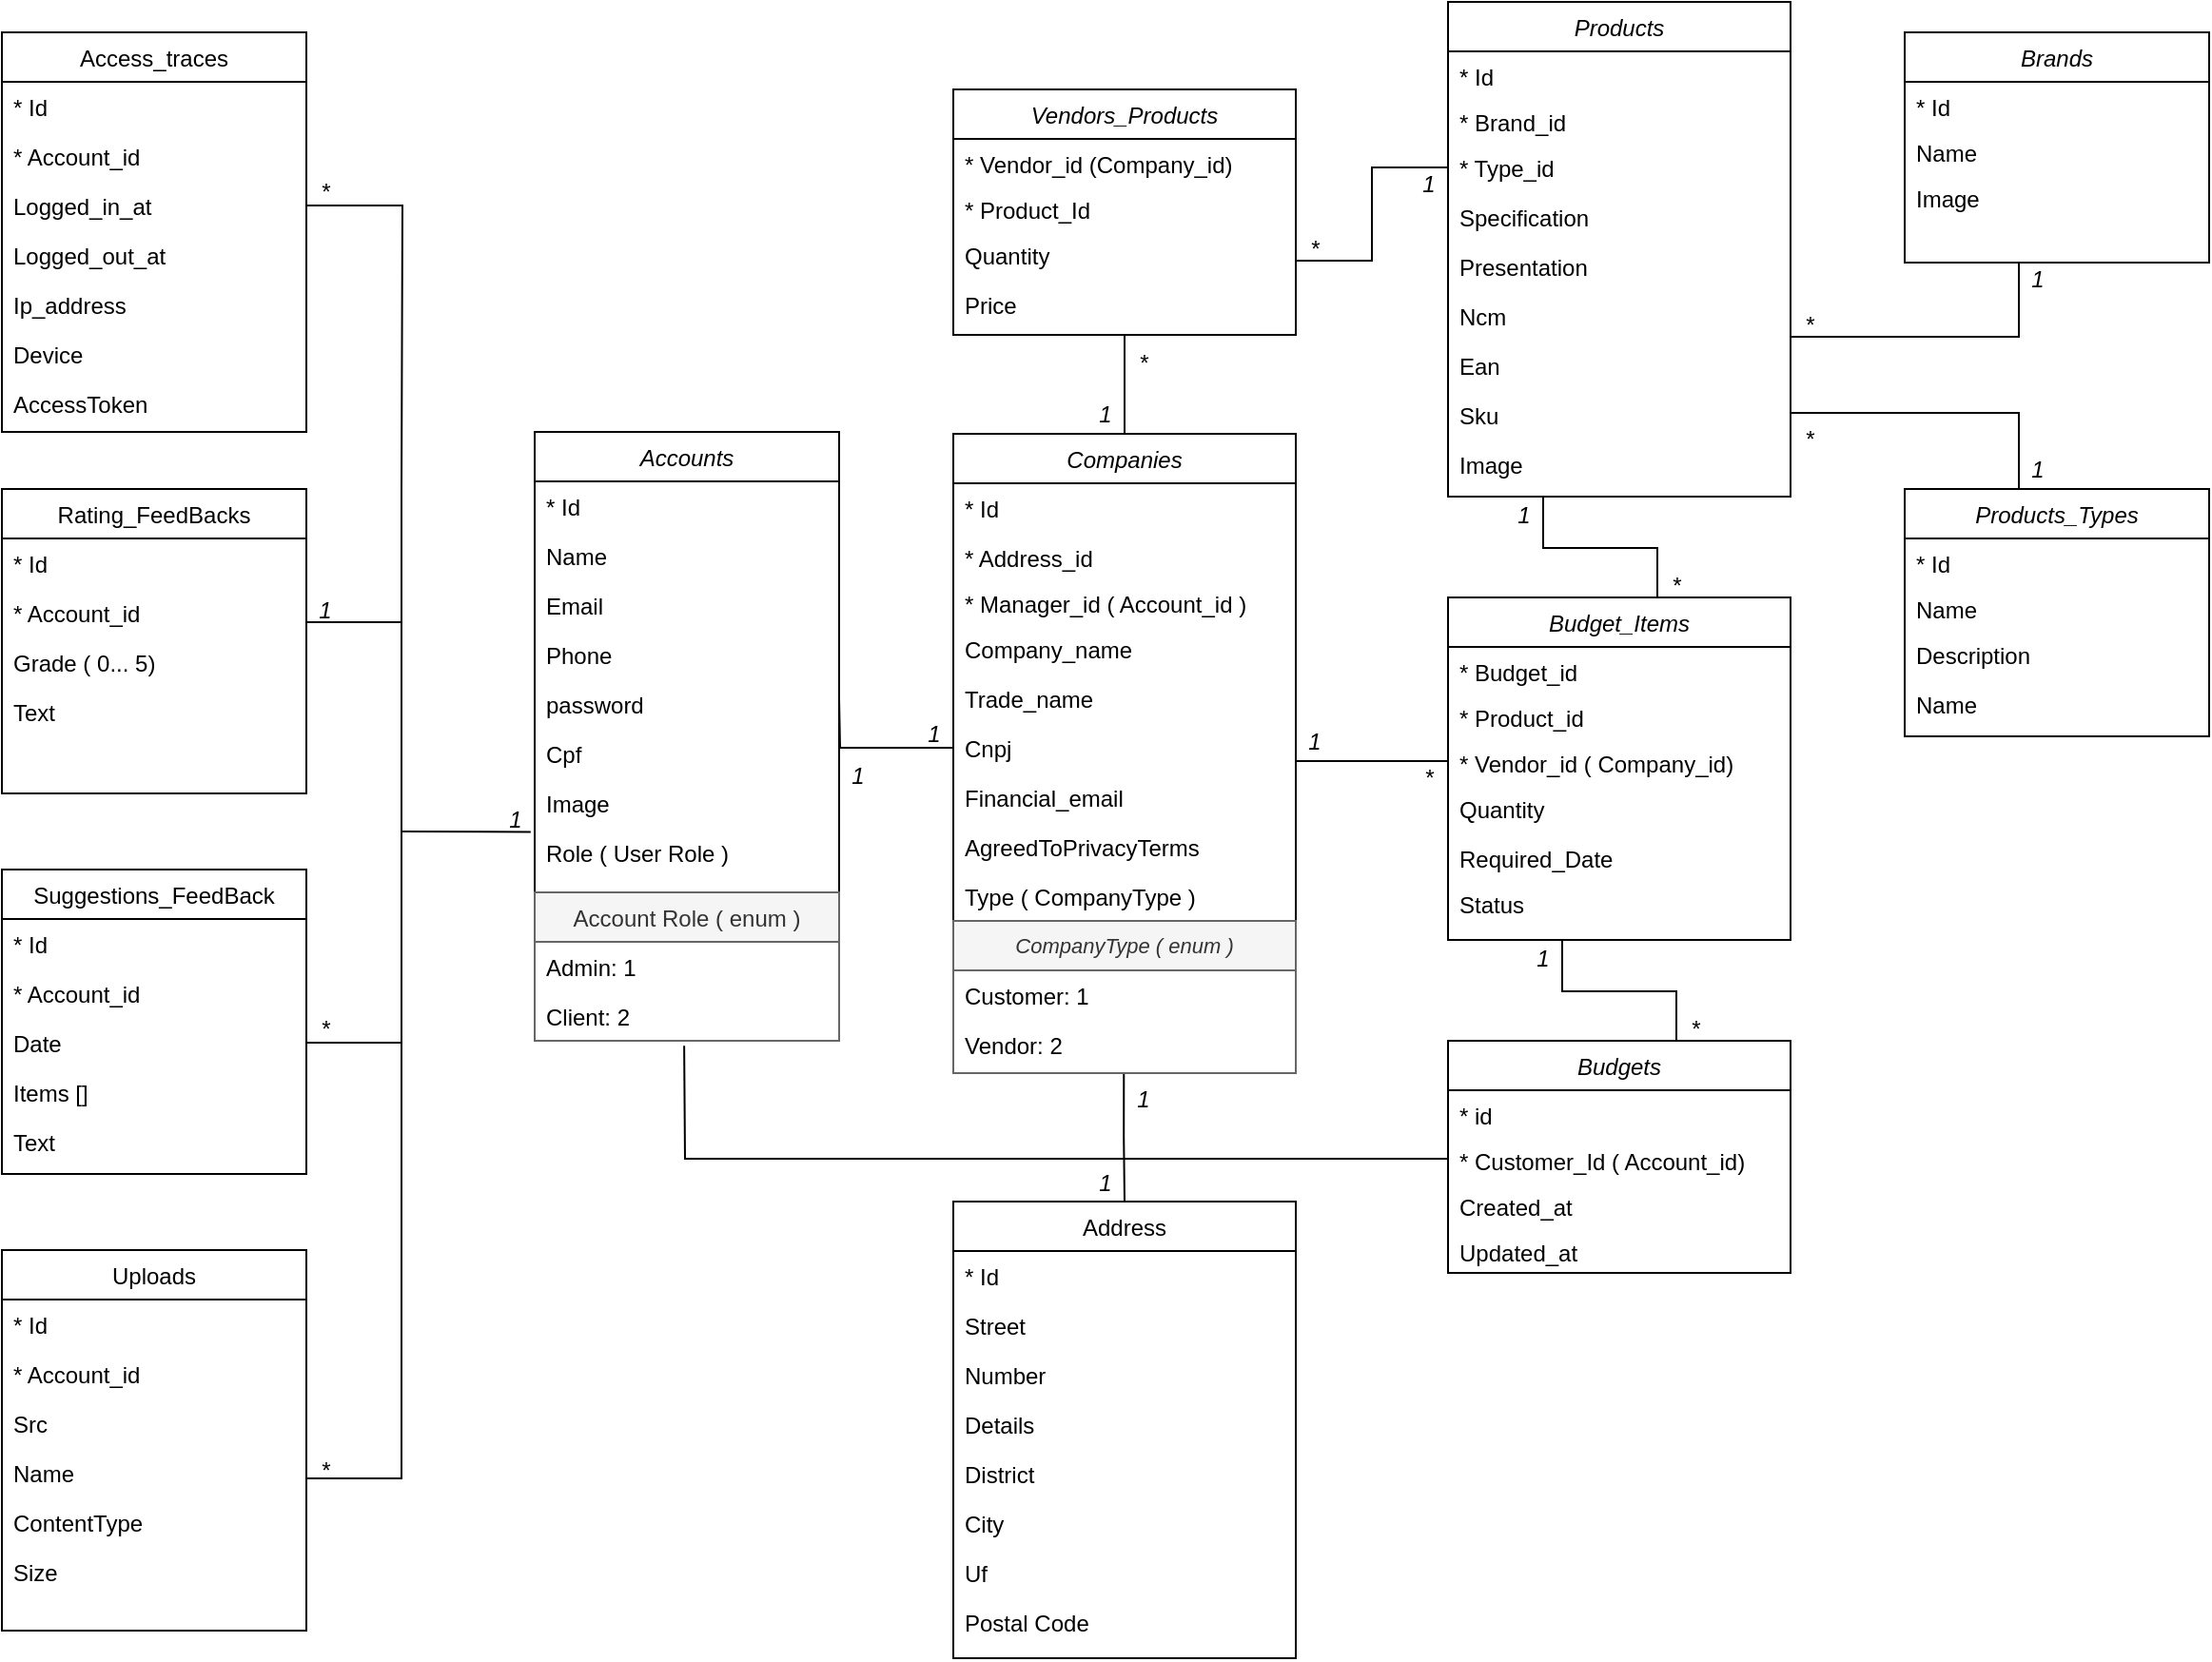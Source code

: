 <mxfile version="15.7.0" type="device"><diagram id="C5RBs43oDa-KdzZeNtuy" name="Page-1"><mxGraphModel dx="1620" dy="1336" grid="1" gridSize="10" guides="1" tooltips="1" connect="1" arrows="1" fold="1" page="1" pageScale="1" pageWidth="1654" pageHeight="1169" math="0" shadow="0"><root><mxCell id="WIyWlLk6GJQsqaUBKTNV-0"/><mxCell id="WIyWlLk6GJQsqaUBKTNV-1" parent="WIyWlLk6GJQsqaUBKTNV-0"/><mxCell id="zkfFHV4jXpPFQw0GAbJ--0" value="Accounts" style="swimlane;fontStyle=2;align=center;verticalAlign=top;childLayout=stackLayout;horizontal=1;startSize=26;horizontalStack=0;resizeParent=1;resizeLast=0;collapsible=1;marginBottom=0;rounded=0;shadow=0;strokeWidth=1;" parent="WIyWlLk6GJQsqaUBKTNV-1" vertex="1"><mxGeometry x="540" y="386.03" width="160" height="242" as="geometry"><mxRectangle x="230" y="140" width="160" height="26" as="alternateBounds"/></mxGeometry></mxCell><mxCell id="muC6ZtVznpCC45ivZ9Y--15" value="* Id" style="text;align=left;verticalAlign=top;spacingLeft=4;spacingRight=4;overflow=hidden;rotatable=0;points=[[0,0.5],[1,0.5]];portConstraint=eastwest;" vertex="1" parent="zkfFHV4jXpPFQw0GAbJ--0"><mxGeometry y="26" width="160" height="26" as="geometry"/></mxCell><mxCell id="zkfFHV4jXpPFQw0GAbJ--1" value="Name" style="text;align=left;verticalAlign=top;spacingLeft=4;spacingRight=4;overflow=hidden;rotatable=0;points=[[0,0.5],[1,0.5]];portConstraint=eastwest;" parent="zkfFHV4jXpPFQw0GAbJ--0" vertex="1"><mxGeometry y="52" width="160" height="26" as="geometry"/></mxCell><mxCell id="zkfFHV4jXpPFQw0GAbJ--3" value="Email" style="text;align=left;verticalAlign=top;spacingLeft=4;spacingRight=4;overflow=hidden;rotatable=0;points=[[0,0.5],[1,0.5]];portConstraint=eastwest;rounded=0;shadow=0;html=0;" parent="zkfFHV4jXpPFQw0GAbJ--0" vertex="1"><mxGeometry y="78" width="160" height="26" as="geometry"/></mxCell><mxCell id="Nqh7n29bjhKWV9J2hVFM-2" value="Phone&#10;" style="text;align=left;verticalAlign=top;spacingLeft=4;spacingRight=4;overflow=hidden;rotatable=0;points=[[0,0.5],[1,0.5]];portConstraint=eastwest;rounded=0;shadow=0;html=0;" parent="zkfFHV4jXpPFQw0GAbJ--0" vertex="1"><mxGeometry y="104" width="160" height="26" as="geometry"/></mxCell><mxCell id="zkfFHV4jXpPFQw0GAbJ--2" value="password&#10;" style="text;align=left;verticalAlign=top;spacingLeft=4;spacingRight=4;overflow=hidden;rotatable=0;points=[[0,0.5],[1,0.5]];portConstraint=eastwest;rounded=0;shadow=0;html=0;" parent="zkfFHV4jXpPFQw0GAbJ--0" vertex="1"><mxGeometry y="130" width="160" height="26" as="geometry"/></mxCell><mxCell id="pxjgXPqYKdFYXi4ijFC1-2" value="Cpf&#10;" style="text;align=left;verticalAlign=top;spacingLeft=4;spacingRight=4;overflow=hidden;rotatable=0;points=[[0,0.5],[1,0.5]];portConstraint=eastwest;rounded=0;shadow=0;html=0;" parent="zkfFHV4jXpPFQw0GAbJ--0" vertex="1"><mxGeometry y="156" width="160" height="26" as="geometry"/></mxCell><mxCell id="Nqh7n29bjhKWV9J2hVFM-24" value="Image" style="text;align=left;verticalAlign=top;spacingLeft=4;spacingRight=4;overflow=hidden;rotatable=0;points=[[0,0.5],[1,0.5]];portConstraint=eastwest;rounded=0;shadow=0;html=0;" parent="zkfFHV4jXpPFQw0GAbJ--0" vertex="1"><mxGeometry y="182" width="160" height="26" as="geometry"/></mxCell><mxCell id="Nqh7n29bjhKWV9J2hVFM-12" value="Role ( User Role )" style="text;align=left;verticalAlign=top;spacingLeft=4;spacingRight=4;overflow=hidden;rotatable=0;points=[[0,0.5],[1,0.5]];portConstraint=eastwest;rounded=0;shadow=0;html=0;" parent="zkfFHV4jXpPFQw0GAbJ--0" vertex="1"><mxGeometry y="208" width="160" height="26" as="geometry"/></mxCell><mxCell id="zkfFHV4jXpPFQw0GAbJ--17" value="Address" style="swimlane;fontStyle=0;align=center;verticalAlign=top;childLayout=stackLayout;horizontal=1;startSize=26;horizontalStack=0;resizeParent=1;resizeLast=0;collapsible=1;marginBottom=0;rounded=0;shadow=0;strokeWidth=1;" parent="WIyWlLk6GJQsqaUBKTNV-1" vertex="1"><mxGeometry x="760" y="790.53" width="180" height="240" as="geometry"><mxRectangle x="550" y="140" width="160" height="26" as="alternateBounds"/></mxGeometry></mxCell><mxCell id="muC6ZtVznpCC45ivZ9Y--17" value="* Id" style="text;align=left;verticalAlign=top;spacingLeft=4;spacingRight=4;overflow=hidden;rotatable=0;points=[[0,0.5],[1,0.5]];portConstraint=eastwest;rounded=0;shadow=0;html=0;" vertex="1" parent="zkfFHV4jXpPFQw0GAbJ--17"><mxGeometry y="26" width="180" height="26" as="geometry"/></mxCell><mxCell id="zkfFHV4jXpPFQw0GAbJ--18" value="Street" style="text;align=left;verticalAlign=top;spacingLeft=4;spacingRight=4;overflow=hidden;rotatable=0;points=[[0,0.5],[1,0.5]];portConstraint=eastwest;" parent="zkfFHV4jXpPFQw0GAbJ--17" vertex="1"><mxGeometry y="52" width="180" height="26" as="geometry"/></mxCell><mxCell id="Nqh7n29bjhKWV9J2hVFM-36" value="Number" style="text;align=left;verticalAlign=top;spacingLeft=4;spacingRight=4;overflow=hidden;rotatable=0;points=[[0,0.5],[1,0.5]];portConstraint=eastwest;" parent="zkfFHV4jXpPFQw0GAbJ--17" vertex="1"><mxGeometry y="78" width="180" height="26" as="geometry"/></mxCell><mxCell id="Nqh7n29bjhKWV9J2hVFM-37" value="Details" style="text;align=left;verticalAlign=top;spacingLeft=4;spacingRight=4;overflow=hidden;rotatable=0;points=[[0,0.5],[1,0.5]];portConstraint=eastwest;" parent="zkfFHV4jXpPFQw0GAbJ--17" vertex="1"><mxGeometry y="104" width="180" height="26" as="geometry"/></mxCell><mxCell id="Nqh7n29bjhKWV9J2hVFM-38" value="District" style="text;align=left;verticalAlign=top;spacingLeft=4;spacingRight=4;overflow=hidden;rotatable=0;points=[[0,0.5],[1,0.5]];portConstraint=eastwest;rounded=0;shadow=0;html=0;" parent="zkfFHV4jXpPFQw0GAbJ--17" vertex="1"><mxGeometry y="130" width="180" height="26" as="geometry"/></mxCell><mxCell id="zkfFHV4jXpPFQw0GAbJ--19" value="City" style="text;align=left;verticalAlign=top;spacingLeft=4;spacingRight=4;overflow=hidden;rotatable=0;points=[[0,0.5],[1,0.5]];portConstraint=eastwest;rounded=0;shadow=0;html=0;" parent="zkfFHV4jXpPFQw0GAbJ--17" vertex="1"><mxGeometry y="156" width="180" height="26" as="geometry"/></mxCell><mxCell id="zkfFHV4jXpPFQw0GAbJ--20" value="Uf" style="text;align=left;verticalAlign=top;spacingLeft=4;spacingRight=4;overflow=hidden;rotatable=0;points=[[0,0.5],[1,0.5]];portConstraint=eastwest;rounded=0;shadow=0;html=0;" parent="zkfFHV4jXpPFQw0GAbJ--17" vertex="1"><mxGeometry y="182" width="180" height="26" as="geometry"/></mxCell><mxCell id="zkfFHV4jXpPFQw0GAbJ--21" value="Postal Code" style="text;align=left;verticalAlign=top;spacingLeft=4;spacingRight=4;overflow=hidden;rotatable=0;points=[[0,0.5],[1,0.5]];portConstraint=eastwest;rounded=0;shadow=0;html=0;" parent="zkfFHV4jXpPFQw0GAbJ--17" vertex="1"><mxGeometry y="208" width="180" height="26" as="geometry"/></mxCell><mxCell id="Nqh7n29bjhKWV9J2hVFM-89" value="" style="edgeStyle=orthogonalEdgeStyle;rounded=0;orthogonalLoop=1;jettySize=auto;html=1;endArrow=none;endFill=0;exitX=0.498;exitY=1.015;exitDx=0;exitDy=0;exitPerimeter=0;" parent="WIyWlLk6GJQsqaUBKTNV-1" source="muC6ZtVznpCC45ivZ9Y--105" target="zkfFHV4jXpPFQw0GAbJ--17" edge="1"><mxGeometry relative="1" as="geometry"><mxPoint x="850" y="720.53" as="sourcePoint"/></mxGeometry></mxCell><mxCell id="Nqh7n29bjhKWV9J2hVFM-4" value="Companies" style="swimlane;fontStyle=2;align=center;verticalAlign=top;childLayout=stackLayout;horizontal=1;startSize=26;horizontalStack=0;resizeParent=1;resizeLast=0;collapsible=1;marginBottom=0;rounded=0;shadow=0;strokeWidth=1;" parent="WIyWlLk6GJQsqaUBKTNV-1" vertex="1"><mxGeometry x="760" y="387.03" width="180" height="259" as="geometry"><mxRectangle x="230" y="140" width="160" height="26" as="alternateBounds"/></mxGeometry></mxCell><mxCell id="muC6ZtVznpCC45ivZ9Y--102" value="* Id" style="text;align=left;verticalAlign=top;spacingLeft=4;spacingRight=4;overflow=hidden;rotatable=0;points=[[0,0.5],[1,0.5]];portConstraint=eastwest;rounded=0;shadow=0;html=0;" vertex="1" parent="Nqh7n29bjhKWV9J2hVFM-4"><mxGeometry y="26" width="180" height="26" as="geometry"/></mxCell><mxCell id="muC6ZtVznpCC45ivZ9Y--16" value="* Address_id" style="text;align=left;verticalAlign=top;spacingLeft=4;spacingRight=4;overflow=hidden;rotatable=0;points=[[0,0.5],[1,0.5]];portConstraint=eastwest;rounded=0;shadow=0;html=0;" vertex="1" parent="Nqh7n29bjhKWV9J2hVFM-4"><mxGeometry y="52" width="180" height="24" as="geometry"/></mxCell><mxCell id="Nqh7n29bjhKWV9J2hVFM-27" value="* Manager_id ( Account_id )" style="text;align=left;verticalAlign=top;spacingLeft=4;spacingRight=4;overflow=hidden;rotatable=0;points=[[0,0.5],[1,0.5]];portConstraint=eastwest;rounded=0;shadow=0;html=0;" parent="Nqh7n29bjhKWV9J2hVFM-4" vertex="1"><mxGeometry y="76" width="180" height="24" as="geometry"/></mxCell><mxCell id="Nqh7n29bjhKWV9J2hVFM-5" value="Company_name" style="text;align=left;verticalAlign=top;spacingLeft=4;spacingRight=4;overflow=hidden;rotatable=0;points=[[0,0.5],[1,0.5]];portConstraint=eastwest;" parent="Nqh7n29bjhKWV9J2hVFM-4" vertex="1"><mxGeometry y="100" width="180" height="26" as="geometry"/></mxCell><mxCell id="Nqh7n29bjhKWV9J2hVFM-6" value="Trade_name" style="text;align=left;verticalAlign=top;spacingLeft=4;spacingRight=4;overflow=hidden;rotatable=0;points=[[0,0.5],[1,0.5]];portConstraint=eastwest;rounded=0;shadow=0;html=0;" parent="Nqh7n29bjhKWV9J2hVFM-4" vertex="1"><mxGeometry y="126" width="180" height="26" as="geometry"/></mxCell><mxCell id="Nqh7n29bjhKWV9J2hVFM-9" value="Cnpj&#10;" style="text;align=left;verticalAlign=top;spacingLeft=4;spacingRight=4;overflow=hidden;rotatable=0;points=[[0,0.5],[1,0.5]];portConstraint=eastwest;rounded=0;shadow=0;html=0;" parent="Nqh7n29bjhKWV9J2hVFM-4" vertex="1"><mxGeometry y="152" width="180" height="26" as="geometry"/></mxCell><mxCell id="Nqh7n29bjhKWV9J2hVFM-28" value="Financial_email" style="text;align=left;verticalAlign=top;spacingLeft=4;spacingRight=4;overflow=hidden;rotatable=0;points=[[0,0.5],[1,0.5]];portConstraint=eastwest;rounded=0;shadow=0;html=0;" parent="Nqh7n29bjhKWV9J2hVFM-4" vertex="1"><mxGeometry y="178" width="180" height="26" as="geometry"/></mxCell><mxCell id="pxjgXPqYKdFYXi4ijFC1-1" value="AgreedToPrivacyTerms" style="text;align=left;verticalAlign=top;spacingLeft=4;spacingRight=4;overflow=hidden;rotatable=0;points=[[0,0.5],[1,0.5]];portConstraint=eastwest;rounded=0;shadow=0;html=0;" parent="Nqh7n29bjhKWV9J2hVFM-4" vertex="1"><mxGeometry y="204" width="180" height="26" as="geometry"/></mxCell><mxCell id="muC6ZtVznpCC45ivZ9Y--94" value="Type ( CompanyType )" style="text;align=left;verticalAlign=top;spacingLeft=4;spacingRight=4;overflow=hidden;rotatable=0;points=[[0,0.5],[1,0.5]];portConstraint=eastwest;rounded=0;shadow=0;html=0;" vertex="1" parent="Nqh7n29bjhKWV9J2hVFM-4"><mxGeometry y="230" width="180" height="26" as="geometry"/></mxCell><mxCell id="Nqh7n29bjhKWV9J2hVFM-13" value="Account Role ( enum )" style="swimlane;fontStyle=0;align=center;verticalAlign=top;childLayout=stackLayout;horizontal=1;startSize=26;horizontalStack=0;resizeParent=1;resizeLast=0;collapsible=1;marginBottom=0;rounded=0;shadow=0;strokeWidth=1;fillColor=#f5f5f5;fontColor=#333333;strokeColor=#666666;" parent="WIyWlLk6GJQsqaUBKTNV-1" vertex="1"><mxGeometry x="540" y="628.03" width="160" height="78" as="geometry"><mxRectangle x="320" y="512" width="160" height="26" as="alternateBounds"/></mxGeometry></mxCell><mxCell id="Nqh7n29bjhKWV9J2hVFM-26" value="Admin: 1" style="text;align=left;verticalAlign=top;spacingLeft=4;spacingRight=4;overflow=hidden;rotatable=0;points=[[0,0.5],[1,0.5]];portConstraint=eastwest;rounded=0;shadow=0;html=0;" parent="Nqh7n29bjhKWV9J2hVFM-13" vertex="1"><mxGeometry y="26" width="160" height="26" as="geometry"/></mxCell><mxCell id="Nqh7n29bjhKWV9J2hVFM-14" value="Client: 2" style="text;align=left;verticalAlign=top;spacingLeft=4;spacingRight=4;overflow=hidden;rotatable=0;points=[[0,0.5],[1,0.5]];portConstraint=eastwest;" parent="Nqh7n29bjhKWV9J2hVFM-13" vertex="1"><mxGeometry y="52" width="160" height="26" as="geometry"/></mxCell><mxCell id="Nqh7n29bjhKWV9J2hVFM-52" value="Access_traces" style="swimlane;fontStyle=0;align=center;verticalAlign=top;childLayout=stackLayout;horizontal=1;startSize=26;horizontalStack=0;resizeParent=1;resizeLast=0;collapsible=1;marginBottom=0;rounded=0;shadow=0;strokeWidth=1;" parent="WIyWlLk6GJQsqaUBKTNV-1" vertex="1"><mxGeometry x="260" y="176.03" width="160" height="210" as="geometry"><mxRectangle x="550" y="140" width="160" height="26" as="alternateBounds"/></mxGeometry></mxCell><mxCell id="Nqh7n29bjhKWV9J2hVFM-55" value="* Id" style="text;align=left;verticalAlign=top;spacingLeft=4;spacingRight=4;overflow=hidden;rotatable=0;points=[[0,0.5],[1,0.5]];portConstraint=eastwest;" parent="Nqh7n29bjhKWV9J2hVFM-52" vertex="1"><mxGeometry y="26" width="160" height="26" as="geometry"/></mxCell><mxCell id="muC6ZtVznpCC45ivZ9Y--10" value="* Account_id" style="text;align=left;verticalAlign=top;spacingLeft=4;spacingRight=4;overflow=hidden;rotatable=0;points=[[0,0.5],[1,0.5]];portConstraint=eastwest;" vertex="1" parent="Nqh7n29bjhKWV9J2hVFM-52"><mxGeometry y="52" width="160" height="26" as="geometry"/></mxCell><mxCell id="muC6ZtVznpCC45ivZ9Y--5" value="Logged_in_at" style="text;align=left;verticalAlign=top;spacingLeft=4;spacingRight=4;overflow=hidden;rotatable=0;points=[[0,0.5],[1,0.5]];portConstraint=eastwest;" vertex="1" parent="Nqh7n29bjhKWV9J2hVFM-52"><mxGeometry y="78" width="160" height="26" as="geometry"/></mxCell><mxCell id="muC6ZtVznpCC45ivZ9Y--6" value="Logged_out_at" style="text;align=left;verticalAlign=top;spacingLeft=4;spacingRight=4;overflow=hidden;rotatable=0;points=[[0,0.5],[1,0.5]];portConstraint=eastwest;" vertex="1" parent="Nqh7n29bjhKWV9J2hVFM-52"><mxGeometry y="104" width="160" height="26" as="geometry"/></mxCell><mxCell id="muC6ZtVznpCC45ivZ9Y--7" value="Ip_address" style="text;align=left;verticalAlign=top;spacingLeft=4;spacingRight=4;overflow=hidden;rotatable=0;points=[[0,0.5],[1,0.5]];portConstraint=eastwest;" vertex="1" parent="Nqh7n29bjhKWV9J2hVFM-52"><mxGeometry y="130" width="160" height="26" as="geometry"/></mxCell><mxCell id="muC6ZtVznpCC45ivZ9Y--8" value="Device" style="text;align=left;verticalAlign=top;spacingLeft=4;spacingRight=4;overflow=hidden;rotatable=0;points=[[0,0.5],[1,0.5]];portConstraint=eastwest;" vertex="1" parent="Nqh7n29bjhKWV9J2hVFM-52"><mxGeometry y="156" width="160" height="26" as="geometry"/></mxCell><mxCell id="muC6ZtVznpCC45ivZ9Y--9" value="AccessToken" style="text;align=left;verticalAlign=top;spacingLeft=4;spacingRight=4;overflow=hidden;rotatable=0;points=[[0,0.5],[1,0.5]];portConstraint=eastwest;" vertex="1" parent="Nqh7n29bjhKWV9J2hVFM-52"><mxGeometry y="182" width="160" height="26" as="geometry"/></mxCell><mxCell id="Nqh7n29bjhKWV9J2hVFM-58" value="Uploads" style="swimlane;fontStyle=0;align=center;verticalAlign=top;childLayout=stackLayout;horizontal=1;startSize=26;horizontalStack=0;resizeParent=1;resizeLast=0;collapsible=1;marginBottom=0;rounded=0;shadow=0;strokeWidth=1;" parent="WIyWlLk6GJQsqaUBKTNV-1" vertex="1"><mxGeometry x="260" y="816.03" width="160" height="200" as="geometry"><mxRectangle x="550" y="140" width="160" height="26" as="alternateBounds"/></mxGeometry></mxCell><mxCell id="muC6ZtVznpCC45ivZ9Y--13" value="* Id" style="text;align=left;verticalAlign=top;spacingLeft=4;spacingRight=4;overflow=hidden;rotatable=0;points=[[0,0.5],[1,0.5]];portConstraint=eastwest;" vertex="1" parent="Nqh7n29bjhKWV9J2hVFM-58"><mxGeometry y="26" width="160" height="26" as="geometry"/></mxCell><mxCell id="Nqh7n29bjhKWV9J2hVFM-67" value="* Account_id" style="text;align=left;verticalAlign=top;spacingLeft=4;spacingRight=4;overflow=hidden;rotatable=0;points=[[0,0.5],[1,0.5]];portConstraint=eastwest;" parent="Nqh7n29bjhKWV9J2hVFM-58" vertex="1"><mxGeometry y="52" width="160" height="26" as="geometry"/></mxCell><mxCell id="Nqh7n29bjhKWV9J2hVFM-59" value="Src" style="text;align=left;verticalAlign=top;spacingLeft=4;spacingRight=4;overflow=hidden;rotatable=0;points=[[0,0.5],[1,0.5]];portConstraint=eastwest;" parent="Nqh7n29bjhKWV9J2hVFM-58" vertex="1"><mxGeometry y="78" width="160" height="26" as="geometry"/></mxCell><mxCell id="muC6ZtVznpCC45ivZ9Y--14" value="Name" style="text;align=left;verticalAlign=top;spacingLeft=4;spacingRight=4;overflow=hidden;rotatable=0;points=[[0,0.5],[1,0.5]];portConstraint=eastwest;" vertex="1" parent="Nqh7n29bjhKWV9J2hVFM-58"><mxGeometry y="104" width="160" height="26" as="geometry"/></mxCell><mxCell id="Nqh7n29bjhKWV9J2hVFM-60" value="ContentType" style="text;align=left;verticalAlign=top;spacingLeft=4;spacingRight=4;overflow=hidden;rotatable=0;points=[[0,0.5],[1,0.5]];portConstraint=eastwest;" parent="Nqh7n29bjhKWV9J2hVFM-58" vertex="1"><mxGeometry y="130" width="160" height="26" as="geometry"/></mxCell><mxCell id="Nqh7n29bjhKWV9J2hVFM-61" value="Size" style="text;align=left;verticalAlign=top;spacingLeft=4;spacingRight=4;overflow=hidden;rotatable=0;points=[[0,0.5],[1,0.5]];portConstraint=eastwest;" parent="Nqh7n29bjhKWV9J2hVFM-58" vertex="1"><mxGeometry y="156" width="160" height="26" as="geometry"/></mxCell><mxCell id="Nqh7n29bjhKWV9J2hVFM-68" value="Rating_FeedBacks&#10;" style="swimlane;fontStyle=0;align=center;verticalAlign=top;childLayout=stackLayout;horizontal=1;startSize=26;horizontalStack=0;resizeParent=1;resizeLast=0;collapsible=1;marginBottom=0;rounded=0;shadow=0;strokeWidth=1;" parent="WIyWlLk6GJQsqaUBKTNV-1" vertex="1"><mxGeometry x="260" y="416.03" width="160" height="160" as="geometry"><mxRectangle x="550" y="140" width="160" height="26" as="alternateBounds"/></mxGeometry></mxCell><mxCell id="Nqh7n29bjhKWV9J2hVFM-69" value="* Id" style="text;align=left;verticalAlign=top;spacingLeft=4;spacingRight=4;overflow=hidden;rotatable=0;points=[[0,0.5],[1,0.5]];portConstraint=eastwest;" parent="Nqh7n29bjhKWV9J2hVFM-68" vertex="1"><mxGeometry y="26" width="160" height="26" as="geometry"/></mxCell><mxCell id="Nqh7n29bjhKWV9J2hVFM-85" value="* Account_id&#10;" style="text;align=left;verticalAlign=top;spacingLeft=4;spacingRight=4;overflow=hidden;rotatable=0;points=[[0,0.5],[1,0.5]];portConstraint=eastwest;" parent="Nqh7n29bjhKWV9J2hVFM-68" vertex="1"><mxGeometry y="52" width="160" height="26" as="geometry"/></mxCell><mxCell id="Nqh7n29bjhKWV9J2hVFM-70" value="Grade ( 0... 5)" style="text;align=left;verticalAlign=top;spacingLeft=4;spacingRight=4;overflow=hidden;rotatable=0;points=[[0,0.5],[1,0.5]];portConstraint=eastwest;" parent="Nqh7n29bjhKWV9J2hVFM-68" vertex="1"><mxGeometry y="78" width="160" height="26" as="geometry"/></mxCell><mxCell id="Nqh7n29bjhKWV9J2hVFM-71" value="Text" style="text;align=left;verticalAlign=top;spacingLeft=4;spacingRight=4;overflow=hidden;rotatable=0;points=[[0,0.5],[1,0.5]];portConstraint=eastwest;" parent="Nqh7n29bjhKWV9J2hVFM-68" vertex="1"><mxGeometry y="104" width="160" height="22" as="geometry"/></mxCell><mxCell id="Nqh7n29bjhKWV9J2hVFM-77" value="Suggestions_FeedBack&#10;" style="swimlane;fontStyle=0;align=center;verticalAlign=top;childLayout=stackLayout;horizontal=1;startSize=26;horizontalStack=0;resizeParent=1;resizeLast=0;collapsible=1;marginBottom=0;rounded=0;shadow=0;strokeWidth=1;" parent="WIyWlLk6GJQsqaUBKTNV-1" vertex="1"><mxGeometry x="260" y="616.03" width="160" height="160" as="geometry"><mxRectangle x="550" y="140" width="160" height="26" as="alternateBounds"/></mxGeometry></mxCell><mxCell id="muC6ZtVznpCC45ivZ9Y--12" value="* Id" style="text;align=left;verticalAlign=top;spacingLeft=4;spacingRight=4;overflow=hidden;rotatable=0;points=[[0,0.5],[1,0.5]];portConstraint=eastwest;" vertex="1" parent="Nqh7n29bjhKWV9J2hVFM-77"><mxGeometry y="26" width="160" height="26" as="geometry"/></mxCell><mxCell id="Nqh7n29bjhKWV9J2hVFM-83" value="* Account_id&#10;" style="text;align=left;verticalAlign=top;spacingLeft=4;spacingRight=4;overflow=hidden;rotatable=0;points=[[0,0.5],[1,0.5]];portConstraint=eastwest;" parent="Nqh7n29bjhKWV9J2hVFM-77" vertex="1"><mxGeometry y="52" width="160" height="26" as="geometry"/></mxCell><mxCell id="Nqh7n29bjhKWV9J2hVFM-84" value="Date" style="text;align=left;verticalAlign=top;spacingLeft=4;spacingRight=4;overflow=hidden;rotatable=0;points=[[0,0.5],[1,0.5]];portConstraint=eastwest;" parent="Nqh7n29bjhKWV9J2hVFM-77" vertex="1"><mxGeometry y="78" width="160" height="26" as="geometry"/></mxCell><mxCell id="Nqh7n29bjhKWV9J2hVFM-78" value="Items []" style="text;align=left;verticalAlign=top;spacingLeft=4;spacingRight=4;overflow=hidden;rotatable=0;points=[[0,0.5],[1,0.5]];portConstraint=eastwest;" parent="Nqh7n29bjhKWV9J2hVFM-77" vertex="1"><mxGeometry y="104" width="160" height="26" as="geometry"/></mxCell><mxCell id="Nqh7n29bjhKWV9J2hVFM-86" value="Text&#10;" style="text;align=left;verticalAlign=top;spacingLeft=4;spacingRight=4;overflow=hidden;rotatable=0;points=[[0,0.5],[1,0.5]];portConstraint=eastwest;" parent="Nqh7n29bjhKWV9J2hVFM-77" vertex="1"><mxGeometry y="130" width="160" height="26" as="geometry"/></mxCell><mxCell id="Nqh7n29bjhKWV9J2hVFM-91" value="" style="edgeStyle=orthogonalEdgeStyle;rounded=0;orthogonalLoop=1;jettySize=auto;html=1;endArrow=none;endFill=0;" parent="WIyWlLk6GJQsqaUBKTNV-1" source="Nqh7n29bjhKWV9J2hVFM-9" edge="1"><mxGeometry relative="1" as="geometry"><mxPoint x="700" y="526.03" as="targetPoint"/></mxGeometry></mxCell><mxCell id="pxjgXPqYKdFYXi4ijFC1-18" style="edgeStyle=none;rounded=0;orthogonalLoop=1;jettySize=auto;html=1;strokeColor=default;endArrow=none;endFill=0;entryX=-0.013;entryY=0.085;entryDx=0;entryDy=0;entryPerimeter=0;" parent="WIyWlLk6GJQsqaUBKTNV-1" edge="1" target="Nqh7n29bjhKWV9J2hVFM-12"><mxGeometry relative="1" as="geometry"><mxPoint x="530" y="596.03" as="targetPoint"/><Array as="points"/><mxPoint x="470" y="596.03" as="sourcePoint"/></mxGeometry></mxCell><mxCell id="muC6ZtVznpCC45ivZ9Y--3" style="edgeStyle=orthogonalEdgeStyle;rounded=0;orthogonalLoop=1;jettySize=auto;html=1;endArrow=none;endFill=0;" edge="1" parent="WIyWlLk6GJQsqaUBKTNV-1"><mxGeometry relative="1" as="geometry"><mxPoint x="470" y="486.03" as="targetPoint"/><mxPoint x="420" y="936.03" as="sourcePoint"/><Array as="points"><mxPoint x="470" y="936.03"/></Array></mxGeometry></mxCell><mxCell id="muC6ZtVznpCC45ivZ9Y--4" style="edgeStyle=orthogonalEdgeStyle;rounded=0;orthogonalLoop=1;jettySize=auto;html=1;endArrow=none;endFill=0;" edge="1" parent="WIyWlLk6GJQsqaUBKTNV-1"><mxGeometry relative="1" as="geometry"><mxPoint x="470" y="416.03" as="targetPoint"/><mxPoint x="420" y="501.03" as="sourcePoint"/><Array as="points"><mxPoint x="420" y="486.03"/><mxPoint x="470" y="486.03"/></Array></mxGeometry></mxCell><mxCell id="muC6ZtVznpCC45ivZ9Y--18" style="edgeStyle=orthogonalEdgeStyle;rounded=0;orthogonalLoop=1;jettySize=auto;html=1;endArrow=none;endFill=0;" edge="1" parent="WIyWlLk6GJQsqaUBKTNV-1" source="Nqh7n29bjhKWV9J2hVFM-84"><mxGeometry relative="1" as="geometry"><mxPoint x="470" y="707.03" as="targetPoint"/></mxGeometry></mxCell><mxCell id="muC6ZtVznpCC45ivZ9Y--19" style="edgeStyle=orthogonalEdgeStyle;rounded=0;orthogonalLoop=1;jettySize=auto;html=1;endArrow=none;endFill=0;" edge="1" parent="WIyWlLk6GJQsqaUBKTNV-1" source="muC6ZtVznpCC45ivZ9Y--5"><mxGeometry relative="1" as="geometry"><mxPoint x="470" y="416.03" as="targetPoint"/></mxGeometry></mxCell><mxCell id="muC6ZtVznpCC45ivZ9Y--20" value="*" style="text;html=1;strokeColor=none;fillColor=none;align=center;verticalAlign=top;whiteSpace=wrap;rounded=0;fontSize=12;fontStyle=2" vertex="1" parent="WIyWlLk6GJQsqaUBKTNV-1"><mxGeometry x="420" y="246.03" width="20" height="20" as="geometry"/></mxCell><mxCell id="muC6ZtVznpCC45ivZ9Y--21" value="1" style="text;html=1;strokeColor=none;fillColor=none;align=center;verticalAlign=top;whiteSpace=wrap;rounded=0;fontSize=12;fontStyle=2" vertex="1" parent="WIyWlLk6GJQsqaUBKTNV-1"><mxGeometry x="420" y="466.03" width="20" height="20" as="geometry"/></mxCell><mxCell id="muC6ZtVznpCC45ivZ9Y--22" value="*" style="text;html=1;strokeColor=none;fillColor=none;align=center;verticalAlign=top;whiteSpace=wrap;rounded=0;fontSize=12;fontStyle=2" vertex="1" parent="WIyWlLk6GJQsqaUBKTNV-1"><mxGeometry x="420" y="686.03" width="20" height="20" as="geometry"/></mxCell><mxCell id="muC6ZtVznpCC45ivZ9Y--23" value="*" style="text;html=1;strokeColor=none;fillColor=none;align=center;verticalAlign=top;whiteSpace=wrap;rounded=0;fontSize=12;fontStyle=2" vertex="1" parent="WIyWlLk6GJQsqaUBKTNV-1"><mxGeometry x="420" y="918.03" width="20" height="20" as="geometry"/></mxCell><mxCell id="muC6ZtVznpCC45ivZ9Y--24" value="1" style="text;html=1;strokeColor=none;fillColor=none;align=center;verticalAlign=top;whiteSpace=wrap;rounded=0;fontSize=12;fontStyle=2" vertex="1" parent="WIyWlLk6GJQsqaUBKTNV-1"><mxGeometry x="520" y="576.03" width="20" height="20" as="geometry"/></mxCell><mxCell id="muC6ZtVznpCC45ivZ9Y--26" value="Products" style="swimlane;fontStyle=2;align=center;verticalAlign=top;childLayout=stackLayout;horizontal=1;startSize=26;horizontalStack=0;resizeParent=1;resizeLast=0;collapsible=1;marginBottom=0;rounded=0;shadow=0;strokeWidth=1;" vertex="1" parent="WIyWlLk6GJQsqaUBKTNV-1"><mxGeometry x="1020" y="160" width="180" height="260" as="geometry"><mxRectangle x="230" y="140" width="160" height="26" as="alternateBounds"/></mxGeometry></mxCell><mxCell id="muC6ZtVznpCC45ivZ9Y--27" value="* Id" style="text;align=left;verticalAlign=top;spacingLeft=4;spacingRight=4;overflow=hidden;rotatable=0;points=[[0,0.5],[1,0.5]];portConstraint=eastwest;rounded=0;shadow=0;html=0;" vertex="1" parent="muC6ZtVznpCC45ivZ9Y--26"><mxGeometry y="26" width="180" height="24" as="geometry"/></mxCell><mxCell id="muC6ZtVznpCC45ivZ9Y--28" value="* Brand_id" style="text;align=left;verticalAlign=top;spacingLeft=4;spacingRight=4;overflow=hidden;rotatable=0;points=[[0,0.5],[1,0.5]];portConstraint=eastwest;rounded=0;shadow=0;html=0;" vertex="1" parent="muC6ZtVznpCC45ivZ9Y--26"><mxGeometry y="50" width="180" height="24" as="geometry"/></mxCell><mxCell id="muC6ZtVznpCC45ivZ9Y--29" value="* Type_id" style="text;align=left;verticalAlign=top;spacingLeft=4;spacingRight=4;overflow=hidden;rotatable=0;points=[[0,0.5],[1,0.5]];portConstraint=eastwest;" vertex="1" parent="muC6ZtVznpCC45ivZ9Y--26"><mxGeometry y="74" width="180" height="26" as="geometry"/></mxCell><mxCell id="muC6ZtVznpCC45ivZ9Y--30" value="Specification" style="text;align=left;verticalAlign=top;spacingLeft=4;spacingRight=4;overflow=hidden;rotatable=0;points=[[0,0.5],[1,0.5]];portConstraint=eastwest;rounded=0;shadow=0;html=0;" vertex="1" parent="muC6ZtVznpCC45ivZ9Y--26"><mxGeometry y="100" width="180" height="26" as="geometry"/></mxCell><mxCell id="muC6ZtVznpCC45ivZ9Y--31" value="Presentation" style="text;align=left;verticalAlign=top;spacingLeft=4;spacingRight=4;overflow=hidden;rotatable=0;points=[[0,0.5],[1,0.5]];portConstraint=eastwest;rounded=0;shadow=0;html=0;" vertex="1" parent="muC6ZtVznpCC45ivZ9Y--26"><mxGeometry y="126" width="180" height="26" as="geometry"/></mxCell><mxCell id="muC6ZtVznpCC45ivZ9Y--32" value="Ncm" style="text;align=left;verticalAlign=top;spacingLeft=4;spacingRight=4;overflow=hidden;rotatable=0;points=[[0,0.5],[1,0.5]];portConstraint=eastwest;rounded=0;shadow=0;html=0;" vertex="1" parent="muC6ZtVznpCC45ivZ9Y--26"><mxGeometry y="152" width="180" height="26" as="geometry"/></mxCell><mxCell id="muC6ZtVznpCC45ivZ9Y--33" value="Ean" style="text;align=left;verticalAlign=top;spacingLeft=4;spacingRight=4;overflow=hidden;rotatable=0;points=[[0,0.5],[1,0.5]];portConstraint=eastwest;rounded=0;shadow=0;html=0;" vertex="1" parent="muC6ZtVznpCC45ivZ9Y--26"><mxGeometry y="178" width="180" height="26" as="geometry"/></mxCell><mxCell id="muC6ZtVznpCC45ivZ9Y--34" value="Sku" style="text;align=left;verticalAlign=top;spacingLeft=4;spacingRight=4;overflow=hidden;rotatable=0;points=[[0,0.5],[1,0.5]];portConstraint=eastwest;rounded=0;shadow=0;html=0;" vertex="1" parent="muC6ZtVznpCC45ivZ9Y--26"><mxGeometry y="204" width="180" height="26" as="geometry"/></mxCell><mxCell id="muC6ZtVznpCC45ivZ9Y--35" value="Image" style="text;align=left;verticalAlign=top;spacingLeft=4;spacingRight=4;overflow=hidden;rotatable=0;points=[[0,0.5],[1,0.5]];portConstraint=eastwest;rounded=0;shadow=0;html=0;" vertex="1" parent="muC6ZtVznpCC45ivZ9Y--26"><mxGeometry y="230" width="180" height="26" as="geometry"/></mxCell><mxCell id="muC6ZtVznpCC45ivZ9Y--36" value="Brands" style="swimlane;fontStyle=2;align=center;verticalAlign=top;childLayout=stackLayout;horizontal=1;startSize=26;horizontalStack=0;resizeParent=1;resizeLast=0;collapsible=1;marginBottom=0;rounded=0;shadow=0;strokeWidth=1;" vertex="1" parent="WIyWlLk6GJQsqaUBKTNV-1"><mxGeometry x="1260" y="176.03" width="160" height="121" as="geometry"><mxRectangle x="230" y="140" width="160" height="26" as="alternateBounds"/></mxGeometry></mxCell><mxCell id="muC6ZtVznpCC45ivZ9Y--37" value="* Id" style="text;align=left;verticalAlign=top;spacingLeft=4;spacingRight=4;overflow=hidden;rotatable=0;points=[[0,0.5],[1,0.5]];portConstraint=eastwest;rounded=0;shadow=0;html=0;" vertex="1" parent="muC6ZtVznpCC45ivZ9Y--36"><mxGeometry y="26" width="160" height="24" as="geometry"/></mxCell><mxCell id="muC6ZtVznpCC45ivZ9Y--38" value="Name" style="text;align=left;verticalAlign=top;spacingLeft=4;spacingRight=4;overflow=hidden;rotatable=0;points=[[0,0.5],[1,0.5]];portConstraint=eastwest;rounded=0;shadow=0;html=0;" vertex="1" parent="muC6ZtVznpCC45ivZ9Y--36"><mxGeometry y="50" width="160" height="24" as="geometry"/></mxCell><mxCell id="muC6ZtVznpCC45ivZ9Y--39" value="Image" style="text;align=left;verticalAlign=top;spacingLeft=4;spacingRight=4;overflow=hidden;rotatable=0;points=[[0,0.5],[1,0.5]];portConstraint=eastwest;" vertex="1" parent="muC6ZtVznpCC45ivZ9Y--36"><mxGeometry y="74" width="160" height="26" as="geometry"/></mxCell><mxCell id="muC6ZtVznpCC45ivZ9Y--46" value="Products_Types" style="swimlane;fontStyle=2;align=center;verticalAlign=top;childLayout=stackLayout;horizontal=1;startSize=26;horizontalStack=0;resizeParent=1;resizeLast=0;collapsible=1;marginBottom=0;rounded=0;shadow=0;strokeWidth=1;" vertex="1" parent="WIyWlLk6GJQsqaUBKTNV-1"><mxGeometry x="1260" y="416.03" width="160" height="130" as="geometry"><mxRectangle x="230" y="140" width="160" height="26" as="alternateBounds"/></mxGeometry></mxCell><mxCell id="muC6ZtVznpCC45ivZ9Y--47" value="* Id" style="text;align=left;verticalAlign=top;spacingLeft=4;spacingRight=4;overflow=hidden;rotatable=0;points=[[0,0.5],[1,0.5]];portConstraint=eastwest;rounded=0;shadow=0;html=0;" vertex="1" parent="muC6ZtVznpCC45ivZ9Y--46"><mxGeometry y="26" width="160" height="24" as="geometry"/></mxCell><mxCell id="muC6ZtVznpCC45ivZ9Y--48" value="Name" style="text;align=left;verticalAlign=top;spacingLeft=4;spacingRight=4;overflow=hidden;rotatable=0;points=[[0,0.5],[1,0.5]];portConstraint=eastwest;rounded=0;shadow=0;html=0;" vertex="1" parent="muC6ZtVznpCC45ivZ9Y--46"><mxGeometry y="50" width="160" height="24" as="geometry"/></mxCell><mxCell id="muC6ZtVznpCC45ivZ9Y--49" value="Description" style="text;align=left;verticalAlign=top;spacingLeft=4;spacingRight=4;overflow=hidden;rotatable=0;points=[[0,0.5],[1,0.5]];portConstraint=eastwest;" vertex="1" parent="muC6ZtVznpCC45ivZ9Y--46"><mxGeometry y="74" width="160" height="26" as="geometry"/></mxCell><mxCell id="muC6ZtVznpCC45ivZ9Y--50" value="Name" style="text;align=left;verticalAlign=top;spacingLeft=4;spacingRight=4;overflow=hidden;rotatable=0;points=[[0,0.5],[1,0.5]];portConstraint=eastwest;rounded=0;shadow=0;html=0;" vertex="1" parent="muC6ZtVznpCC45ivZ9Y--46"><mxGeometry y="100" width="160" height="24" as="geometry"/></mxCell><mxCell id="muC6ZtVznpCC45ivZ9Y--51" style="edgeStyle=orthogonalEdgeStyle;rounded=0;orthogonalLoop=1;jettySize=auto;html=1;fontSize=12;endArrow=none;endFill=0;entryX=0.5;entryY=0;entryDx=0;entryDy=0;exitX=0;exitY=0;exitDx=0;exitDy=0;" edge="1" parent="WIyWlLk6GJQsqaUBKTNV-1" source="muC6ZtVznpCC45ivZ9Y--57" target="muC6ZtVznpCC45ivZ9Y--46"><mxGeometry relative="1" as="geometry"><mxPoint x="1320" y="380.03" as="targetPoint"/><mxPoint x="1180" y="376.03" as="sourcePoint"/><Array as="points"><mxPoint x="1320" y="376.03"/><mxPoint x="1320" y="416.03"/></Array></mxGeometry></mxCell><mxCell id="muC6ZtVznpCC45ivZ9Y--52" style="edgeStyle=orthogonalEdgeStyle;rounded=0;orthogonalLoop=1;jettySize=auto;html=1;fontSize=12;endArrow=none;endFill=0;entryX=0.5;entryY=1;entryDx=0;entryDy=0;exitX=0;exitY=1;exitDx=0;exitDy=0;" edge="1" parent="WIyWlLk6GJQsqaUBKTNV-1" source="muC6ZtVznpCC45ivZ9Y--54" target="muC6ZtVznpCC45ivZ9Y--36"><mxGeometry relative="1" as="geometry"><mxPoint x="1320" y="328.03" as="targetPoint"/><mxPoint x="1180" y="336.03" as="sourcePoint"/><Array as="points"><mxPoint x="1320" y="336.03"/><mxPoint x="1320" y="297.03"/></Array></mxGeometry></mxCell><mxCell id="muC6ZtVznpCC45ivZ9Y--54" value="*" style="text;html=1;strokeColor=none;fillColor=none;align=center;verticalAlign=top;whiteSpace=wrap;rounded=0;fontSize=12;fontStyle=2" vertex="1" parent="WIyWlLk6GJQsqaUBKTNV-1"><mxGeometry x="1200" y="316.03" width="20" height="20" as="geometry"/></mxCell><mxCell id="muC6ZtVznpCC45ivZ9Y--55" value="1" style="text;html=1;strokeColor=none;fillColor=none;align=center;verticalAlign=middle;whiteSpace=wrap;rounded=0;fontSize=12;fontStyle=2" vertex="1" parent="WIyWlLk6GJQsqaUBKTNV-1"><mxGeometry x="1320" y="396.03" width="20" height="20" as="geometry"/></mxCell><mxCell id="muC6ZtVznpCC45ivZ9Y--56" value="1" style="text;html=1;strokeColor=none;fillColor=none;align=center;verticalAlign=middle;whiteSpace=wrap;rounded=0;fontSize=12;fontStyle=2" vertex="1" parent="WIyWlLk6GJQsqaUBKTNV-1"><mxGeometry x="1320" y="296.03" width="20" height="20" as="geometry"/></mxCell><mxCell id="muC6ZtVznpCC45ivZ9Y--57" value="*" style="text;html=1;strokeColor=none;fillColor=none;align=center;verticalAlign=top;whiteSpace=wrap;rounded=0;fontSize=12;fontStyle=2" vertex="1" parent="WIyWlLk6GJQsqaUBKTNV-1"><mxGeometry x="1200" y="376.03" width="20" height="20" as="geometry"/></mxCell><mxCell id="muC6ZtVznpCC45ivZ9Y--74" style="edgeStyle=none;rounded=0;orthogonalLoop=1;jettySize=auto;html=1;fontSize=12;endArrow=none;endFill=0;entryX=0.5;entryY=0;entryDx=0;entryDy=0;" edge="1" parent="WIyWlLk6GJQsqaUBKTNV-1" source="muC6ZtVznpCC45ivZ9Y--58" target="Nqh7n29bjhKWV9J2hVFM-4"><mxGeometry relative="1" as="geometry"><mxPoint x="620" y="271.03" as="targetPoint"/><Array as="points"/></mxGeometry></mxCell><mxCell id="muC6ZtVznpCC45ivZ9Y--58" value="Vendors_Products" style="swimlane;fontStyle=2;align=center;verticalAlign=top;childLayout=stackLayout;horizontal=1;startSize=26;horizontalStack=0;resizeParent=1;resizeLast=0;collapsible=1;marginBottom=0;rounded=0;shadow=0;strokeWidth=1;" vertex="1" parent="WIyWlLk6GJQsqaUBKTNV-1"><mxGeometry x="760" y="206.03" width="180" height="129" as="geometry"><mxRectangle x="230" y="140" width="160" height="26" as="alternateBounds"/></mxGeometry></mxCell><mxCell id="muC6ZtVznpCC45ivZ9Y--59" value="* Vendor_id (Company_id)" style="text;align=left;verticalAlign=top;spacingLeft=4;spacingRight=4;overflow=hidden;rotatable=0;points=[[0,0.5],[1,0.5]];portConstraint=eastwest;rounded=0;shadow=0;html=0;" vertex="1" parent="muC6ZtVznpCC45ivZ9Y--58"><mxGeometry y="26" width="180" height="24" as="geometry"/></mxCell><mxCell id="muC6ZtVznpCC45ivZ9Y--60" value="* Product_Id" style="text;align=left;verticalAlign=top;spacingLeft=4;spacingRight=4;overflow=hidden;rotatable=0;points=[[0,0.5],[1,0.5]];portConstraint=eastwest;rounded=0;shadow=0;html=0;" vertex="1" parent="muC6ZtVznpCC45ivZ9Y--58"><mxGeometry y="50" width="180" height="24" as="geometry"/></mxCell><mxCell id="muC6ZtVznpCC45ivZ9Y--61" value="Quantity" style="text;align=left;verticalAlign=top;spacingLeft=4;spacingRight=4;overflow=hidden;rotatable=0;points=[[0,0.5],[1,0.5]];portConstraint=eastwest;" vertex="1" parent="muC6ZtVznpCC45ivZ9Y--58"><mxGeometry y="74" width="180" height="26" as="geometry"/></mxCell><mxCell id="muC6ZtVznpCC45ivZ9Y--62" value="Price" style="text;align=left;verticalAlign=top;spacingLeft=4;spacingRight=4;overflow=hidden;rotatable=0;points=[[0,0.5],[1,0.5]];portConstraint=eastwest;rounded=0;shadow=0;html=0;" vertex="1" parent="muC6ZtVznpCC45ivZ9Y--58"><mxGeometry y="100" width="180" height="26" as="geometry"/></mxCell><mxCell id="muC6ZtVznpCC45ivZ9Y--76" style="edgeStyle=none;rounded=0;orthogonalLoop=1;jettySize=auto;html=1;entryX=0;entryY=0.5;entryDx=0;entryDy=0;fontSize=12;endArrow=none;endFill=0;" edge="1" parent="WIyWlLk6GJQsqaUBKTNV-1" target="muC6ZtVznpCC45ivZ9Y--29"><mxGeometry relative="1" as="geometry"><mxPoint x="940" y="296.03" as="sourcePoint"/><Array as="points"><mxPoint x="980" y="296.03"/><mxPoint x="980" y="247.03"/></Array></mxGeometry></mxCell><mxCell id="muC6ZtVznpCC45ivZ9Y--77" value="1" style="text;html=1;strokeColor=none;fillColor=none;align=center;verticalAlign=middle;whiteSpace=wrap;rounded=0;fontSize=12;fontStyle=2" vertex="1" parent="WIyWlLk6GJQsqaUBKTNV-1"><mxGeometry x="1000" y="246.03" width="20" height="20" as="geometry"/></mxCell><mxCell id="muC6ZtVznpCC45ivZ9Y--78" value="*" style="text;html=1;strokeColor=none;fillColor=none;align=center;verticalAlign=top;whiteSpace=wrap;rounded=0;fontSize=12;fontStyle=2" vertex="1" parent="WIyWlLk6GJQsqaUBKTNV-1"><mxGeometry x="940" y="276.03" width="20" height="20" as="geometry"/></mxCell><mxCell id="muC6ZtVznpCC45ivZ9Y--80" value="1" style="text;html=1;strokeColor=none;fillColor=none;align=center;verticalAlign=middle;whiteSpace=wrap;rounded=0;fontSize=12;fontStyle=2" vertex="1" parent="WIyWlLk6GJQsqaUBKTNV-1"><mxGeometry x="830" y="367.03" width="20" height="20" as="geometry"/></mxCell><mxCell id="muC6ZtVznpCC45ivZ9Y--81" value="*" style="text;html=1;strokeColor=none;fillColor=none;align=center;verticalAlign=top;whiteSpace=wrap;rounded=0;fontSize=12;fontStyle=2" vertex="1" parent="WIyWlLk6GJQsqaUBKTNV-1"><mxGeometry x="850" y="336.03" width="20" height="20" as="geometry"/></mxCell><mxCell id="muC6ZtVznpCC45ivZ9Y--82" value="Budgets" style="swimlane;fontStyle=2;align=center;verticalAlign=top;childLayout=stackLayout;horizontal=1;startSize=26;horizontalStack=0;resizeParent=1;resizeLast=0;collapsible=1;marginBottom=0;rounded=0;shadow=0;strokeWidth=1;" vertex="1" parent="WIyWlLk6GJQsqaUBKTNV-1"><mxGeometry x="1020" y="706.03" width="180" height="122" as="geometry"><mxRectangle x="230" y="140" width="160" height="26" as="alternateBounds"/></mxGeometry></mxCell><mxCell id="muC6ZtVznpCC45ivZ9Y--83" value="* id" style="text;align=left;verticalAlign=top;spacingLeft=4;spacingRight=4;overflow=hidden;rotatable=0;points=[[0,0.5],[1,0.5]];portConstraint=eastwest;rounded=0;shadow=0;html=0;" vertex="1" parent="muC6ZtVznpCC45ivZ9Y--82"><mxGeometry y="26" width="180" height="24" as="geometry"/></mxCell><mxCell id="muC6ZtVznpCC45ivZ9Y--84" value="* Customer_Id ( Account_id)" style="text;align=left;verticalAlign=top;spacingLeft=4;spacingRight=4;overflow=hidden;rotatable=0;points=[[0,0.5],[1,0.5]];portConstraint=eastwest;rounded=0;shadow=0;html=0;" vertex="1" parent="muC6ZtVznpCC45ivZ9Y--82"><mxGeometry y="50" width="180" height="24" as="geometry"/></mxCell><mxCell id="muC6ZtVznpCC45ivZ9Y--93" value="Created_at" style="text;align=left;verticalAlign=top;spacingLeft=4;spacingRight=4;overflow=hidden;rotatable=0;points=[[0,0.5],[1,0.5]];portConstraint=eastwest;rounded=0;shadow=0;html=0;" vertex="1" parent="muC6ZtVznpCC45ivZ9Y--82"><mxGeometry y="74" width="180" height="24" as="geometry"/></mxCell><mxCell id="muC6ZtVznpCC45ivZ9Y--107" value="Updated_at" style="text;align=left;verticalAlign=top;spacingLeft=4;spacingRight=4;overflow=hidden;rotatable=0;points=[[0,0.5],[1,0.5]];portConstraint=eastwest;rounded=0;shadow=0;html=0;" vertex="1" parent="muC6ZtVznpCC45ivZ9Y--82"><mxGeometry y="98" width="180" height="24" as="geometry"/></mxCell><mxCell id="muC6ZtVznpCC45ivZ9Y--87" value="Budget_Items&#10;" style="swimlane;fontStyle=2;align=center;verticalAlign=top;childLayout=stackLayout;horizontal=1;startSize=26;horizontalStack=0;resizeParent=1;resizeLast=0;collapsible=1;marginBottom=0;rounded=0;shadow=0;strokeWidth=1;" vertex="1" parent="WIyWlLk6GJQsqaUBKTNV-1"><mxGeometry x="1020" y="473.03" width="180" height="180" as="geometry"><mxRectangle x="230" y="140" width="160" height="26" as="alternateBounds"/></mxGeometry></mxCell><mxCell id="muC6ZtVznpCC45ivZ9Y--89" value="* Budget_id" style="text;align=left;verticalAlign=top;spacingLeft=4;spacingRight=4;overflow=hidden;rotatable=0;points=[[0,0.5],[1,0.5]];portConstraint=eastwest;rounded=0;shadow=0;html=0;" vertex="1" parent="muC6ZtVznpCC45ivZ9Y--87"><mxGeometry y="26" width="180" height="24" as="geometry"/></mxCell><mxCell id="muC6ZtVznpCC45ivZ9Y--88" value="* Product_id" style="text;align=left;verticalAlign=top;spacingLeft=4;spacingRight=4;overflow=hidden;rotatable=0;points=[[0,0.5],[1,0.5]];portConstraint=eastwest;rounded=0;shadow=0;html=0;" vertex="1" parent="muC6ZtVznpCC45ivZ9Y--87"><mxGeometry y="50" width="180" height="24" as="geometry"/></mxCell><mxCell id="muC6ZtVznpCC45ivZ9Y--96" value="* Vendor_id ( Company_id)" style="text;align=left;verticalAlign=top;spacingLeft=4;spacingRight=4;overflow=hidden;rotatable=0;points=[[0,0.5],[1,0.5]];portConstraint=eastwest;rounded=0;shadow=0;html=0;" vertex="1" parent="muC6ZtVznpCC45ivZ9Y--87"><mxGeometry y="74" width="180" height="24" as="geometry"/></mxCell><mxCell id="muC6ZtVznpCC45ivZ9Y--90" value="Quantity" style="text;align=left;verticalAlign=top;spacingLeft=4;spacingRight=4;overflow=hidden;rotatable=0;points=[[0,0.5],[1,0.5]];portConstraint=eastwest;" vertex="1" parent="muC6ZtVznpCC45ivZ9Y--87"><mxGeometry y="98" width="180" height="26" as="geometry"/></mxCell><mxCell id="muC6ZtVznpCC45ivZ9Y--91" value="Required_Date" style="text;align=left;verticalAlign=top;spacingLeft=4;spacingRight=4;overflow=hidden;rotatable=0;points=[[0,0.5],[1,0.5]];portConstraint=eastwest;rounded=0;shadow=0;html=0;" vertex="1" parent="muC6ZtVznpCC45ivZ9Y--87"><mxGeometry y="124" width="180" height="24" as="geometry"/></mxCell><mxCell id="muC6ZtVznpCC45ivZ9Y--92" value="Status" style="text;align=left;verticalAlign=top;spacingLeft=4;spacingRight=4;overflow=hidden;rotatable=0;points=[[0,0.5],[1,0.5]];portConstraint=eastwest;rounded=0;shadow=0;html=0;" vertex="1" parent="muC6ZtVznpCC45ivZ9Y--87"><mxGeometry y="148" width="180" height="24" as="geometry"/></mxCell><mxCell id="muC6ZtVznpCC45ivZ9Y--97" value="1" style="text;html=1;strokeColor=none;fillColor=none;align=center;verticalAlign=top;whiteSpace=wrap;rounded=0;fontSize=12;fontStyle=2" vertex="1" parent="WIyWlLk6GJQsqaUBKTNV-1"><mxGeometry x="740" y="531.03" width="20" height="20" as="geometry"/></mxCell><mxCell id="muC6ZtVznpCC45ivZ9Y--98" value="1" style="text;html=1;strokeColor=none;fillColor=none;align=center;verticalAlign=top;whiteSpace=wrap;rounded=0;fontSize=12;fontStyle=2" vertex="1" parent="WIyWlLk6GJQsqaUBKTNV-1"><mxGeometry x="700" y="553.03" width="20" height="20" as="geometry"/></mxCell><mxCell id="muC6ZtVznpCC45ivZ9Y--99" value="1" style="text;html=1;strokeColor=none;fillColor=none;align=center;verticalAlign=top;whiteSpace=wrap;rounded=0;fontSize=12;fontStyle=2" vertex="1" parent="WIyWlLk6GJQsqaUBKTNV-1"><mxGeometry x="850" y="723.03" width="20" height="20" as="geometry"/></mxCell><mxCell id="muC6ZtVznpCC45ivZ9Y--100" value="1" style="text;html=1;strokeColor=none;fillColor=none;align=center;verticalAlign=middle;whiteSpace=wrap;rounded=0;fontSize=12;fontStyle=2" vertex="1" parent="WIyWlLk6GJQsqaUBKTNV-1"><mxGeometry x="830" y="770.53" width="20" height="20" as="geometry"/></mxCell><mxCell id="muC6ZtVznpCC45ivZ9Y--103" value="CompanyType ( enum )" style="swimlane;fontStyle=2;align=center;verticalAlign=top;childLayout=stackLayout;horizontal=1;startSize=26;horizontalStack=0;resizeParent=1;resizeLast=0;collapsible=1;marginBottom=0;rounded=0;shadow=0;strokeWidth=1;fontSize=11;fillColor=#f5f5f5;fontColor=#333333;strokeColor=#666666;" vertex="1" parent="WIyWlLk6GJQsqaUBKTNV-1"><mxGeometry x="760" y="643.03" width="180" height="80" as="geometry"><mxRectangle x="550" y="140" width="160" height="26" as="alternateBounds"/></mxGeometry></mxCell><mxCell id="muC6ZtVznpCC45ivZ9Y--104" value="Customer: 1" style="text;align=left;verticalAlign=top;spacingLeft=4;spacingRight=4;overflow=hidden;rotatable=0;points=[[0,0.5],[1,0.5]];portConstraint=eastwest;rounded=0;shadow=0;html=0;" vertex="1" parent="muC6ZtVznpCC45ivZ9Y--103"><mxGeometry y="26" width="180" height="26" as="geometry"/></mxCell><mxCell id="muC6ZtVznpCC45ivZ9Y--105" value="Vendor: 2" style="text;align=left;verticalAlign=top;spacingLeft=4;spacingRight=4;overflow=hidden;rotatable=0;points=[[0,0.5],[1,0.5]];portConstraint=eastwest;" vertex="1" parent="muC6ZtVznpCC45ivZ9Y--103"><mxGeometry y="52" width="180" height="28" as="geometry"/></mxCell><mxCell id="muC6ZtVznpCC45ivZ9Y--116" value="" style="edgeStyle=none;rounded=0;orthogonalLoop=1;jettySize=auto;html=1;fontSize=11;endArrow=none;endFill=0;" edge="1" parent="WIyWlLk6GJQsqaUBKTNV-1" target="muC6ZtVznpCC45ivZ9Y--107"><mxGeometry relative="1" as="geometry"><mxPoint x="1115.455" y="828.03" as="sourcePoint"/></mxGeometry></mxCell><mxCell id="muC6ZtVznpCC45ivZ9Y--114" style="edgeStyle=none;rounded=0;orthogonalLoop=1;jettySize=auto;html=1;fontSize=11;endArrow=none;endFill=0;entryX=0.491;entryY=1.102;entryDx=0;entryDy=0;entryPerimeter=0;" edge="1" parent="WIyWlLk6GJQsqaUBKTNV-1" source="muC6ZtVznpCC45ivZ9Y--84" target="Nqh7n29bjhKWV9J2hVFM-14"><mxGeometry relative="1" as="geometry"><mxPoint x="620" y="758.03" as="targetPoint"/><Array as="points"><mxPoint x="619" y="768.03"/></Array></mxGeometry></mxCell><mxCell id="muC6ZtVznpCC45ivZ9Y--117" value="" style="edgeStyle=orthogonalEdgeStyle;rounded=0;orthogonalLoop=1;jettySize=auto;html=1;endArrow=none;endFill=0;exitX=0.5;exitY=1;exitDx=0;exitDy=0;entryX=0.5;entryY=0;entryDx=0;entryDy=0;" edge="1" parent="WIyWlLk6GJQsqaUBKTNV-1" source="muC6ZtVznpCC45ivZ9Y--87" target="muC6ZtVznpCC45ivZ9Y--82"><mxGeometry relative="1" as="geometry"><mxPoint x="1219.64" y="628.95" as="sourcePoint"/><mxPoint x="1220.029" y="696.03" as="targetPoint"/><Array as="points"><mxPoint x="1080" y="653.03"/><mxPoint x="1080" y="680.03"/><mxPoint x="1140" y="680.03"/><mxPoint x="1140" y="706.03"/></Array></mxGeometry></mxCell><mxCell id="muC6ZtVznpCC45ivZ9Y--118" value="1" style="text;html=1;strokeColor=none;fillColor=none;align=center;verticalAlign=middle;whiteSpace=wrap;rounded=0;fontSize=12;fontStyle=2" vertex="1" parent="WIyWlLk6GJQsqaUBKTNV-1"><mxGeometry x="1060" y="653.03" width="20" height="20" as="geometry"/></mxCell><mxCell id="muC6ZtVznpCC45ivZ9Y--119" value="*" style="text;html=1;strokeColor=none;fillColor=none;align=center;verticalAlign=top;whiteSpace=wrap;rounded=0;fontSize=12;fontStyle=2" vertex="1" parent="WIyWlLk6GJQsqaUBKTNV-1"><mxGeometry x="1140" y="686.03" width="20" height="20" as="geometry"/></mxCell><mxCell id="muC6ZtVznpCC45ivZ9Y--120" value="" style="edgeStyle=orthogonalEdgeStyle;rounded=0;orthogonalLoop=1;jettySize=auto;html=1;endArrow=none;endFill=0;exitX=1;exitY=0;exitDx=0;exitDy=0;entryX=0;entryY=1;entryDx=0;entryDy=0;" edge="1" parent="WIyWlLk6GJQsqaUBKTNV-1" source="muC6ZtVznpCC45ivZ9Y--121" target="muC6ZtVznpCC45ivZ9Y--122"><mxGeometry relative="1" as="geometry"><mxPoint x="1100.0" y="420" as="sourcePoint"/><mxPoint x="1100.0" y="473" as="targetPoint"/><Array as="points"><mxPoint x="1070" y="447.03"/><mxPoint x="1130" y="447.03"/></Array></mxGeometry></mxCell><mxCell id="muC6ZtVznpCC45ivZ9Y--121" value="1" style="text;html=1;strokeColor=none;fillColor=none;align=center;verticalAlign=middle;whiteSpace=wrap;rounded=0;fontSize=12;fontStyle=2" vertex="1" parent="WIyWlLk6GJQsqaUBKTNV-1"><mxGeometry x="1050" y="420" width="20" height="20" as="geometry"/></mxCell><mxCell id="muC6ZtVznpCC45ivZ9Y--122" value="*" style="text;html=1;strokeColor=none;fillColor=none;align=center;verticalAlign=top;whiteSpace=wrap;rounded=0;fontSize=12;fontStyle=2" vertex="1" parent="WIyWlLk6GJQsqaUBKTNV-1"><mxGeometry x="1130" y="453" width="20" height="20" as="geometry"/></mxCell><mxCell id="muC6ZtVznpCC45ivZ9Y--123" style="edgeStyle=none;rounded=0;orthogonalLoop=1;jettySize=auto;html=1;fontSize=11;endArrow=none;endFill=0;" edge="1" parent="WIyWlLk6GJQsqaUBKTNV-1" source="muC6ZtVznpCC45ivZ9Y--96"><mxGeometry relative="1" as="geometry"><mxPoint x="940" y="559.03" as="targetPoint"/></mxGeometry></mxCell><mxCell id="muC6ZtVznpCC45ivZ9Y--124" value="1" style="text;html=1;strokeColor=none;fillColor=none;align=center;verticalAlign=middle;whiteSpace=wrap;rounded=0;fontSize=12;fontStyle=2" vertex="1" parent="WIyWlLk6GJQsqaUBKTNV-1"><mxGeometry x="940" y="539.03" width="20" height="20" as="geometry"/></mxCell><mxCell id="muC6ZtVznpCC45ivZ9Y--125" value="*" style="text;html=1;strokeColor=none;fillColor=none;align=center;verticalAlign=middle;whiteSpace=wrap;rounded=0;fontSize=12;fontStyle=2" vertex="1" parent="WIyWlLk6GJQsqaUBKTNV-1"><mxGeometry x="1000" y="558.03" width="20" height="20" as="geometry"/></mxCell></root></mxGraphModel></diagram></mxfile>
